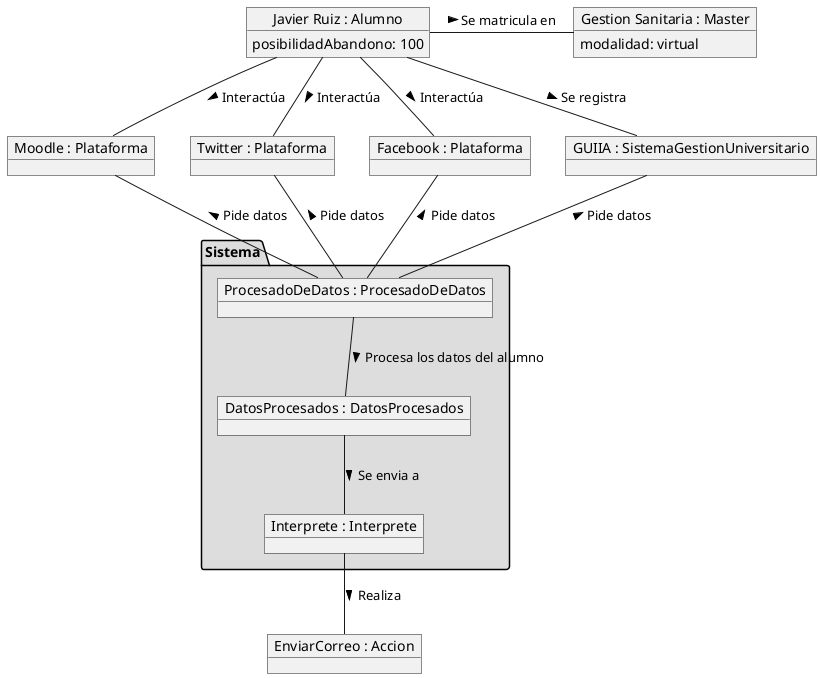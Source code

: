 @startuml Objetos
object "Javier Ruiz : Alumno" as Alumno{
    posibilidadAbandono: 100
}

object "Gestion Sanitaria : Master" as Master {
    modalidad: virtual
}

object "Moodle : Plataforma" as Plataforma1
object "Twitter : Plataforma" as Plataforma2
object "Facebook : Plataforma" as Plataforma3
object "GUIIA : SistemaGestionUniversitario" as SistemaGestionUniversitario

package "Sistema" #DDDDDD {
    object "ProcesadoDeDatos : ProcesadoDeDatos" as ProcesadoDeDatos
    object "DatosProcesados : DatosProcesados" as DatosProcesados
    object "Interprete : Interprete" as Interprete
}

object "EnviarCorreo : Accion" as Accion

Alumno -r- Master : Se matricula en >
Alumno -- Plataforma1 : Interactúa >
Alumno -- Plataforma2 : Interactúa >
Alumno -- Plataforma3 : Interactúa >
Alumno -d- SistemaGestionUniversitario : Se registra >

SistemaGestionUniversitario -- ProcesadoDeDatos : Pide datos <
Plataforma1 -- ProcesadoDeDatos : Pide datos <
Plataforma2 -- ProcesadoDeDatos : Pide datos <
Plataforma3 -- ProcesadoDeDatos : Pide datos <

ProcesadoDeDatos -d- DatosProcesados : Procesa los datos del alumno >
DatosProcesados -d- Interprete : Se envia a  >

Interprete -d- Accion : Realiza >

@enduml
